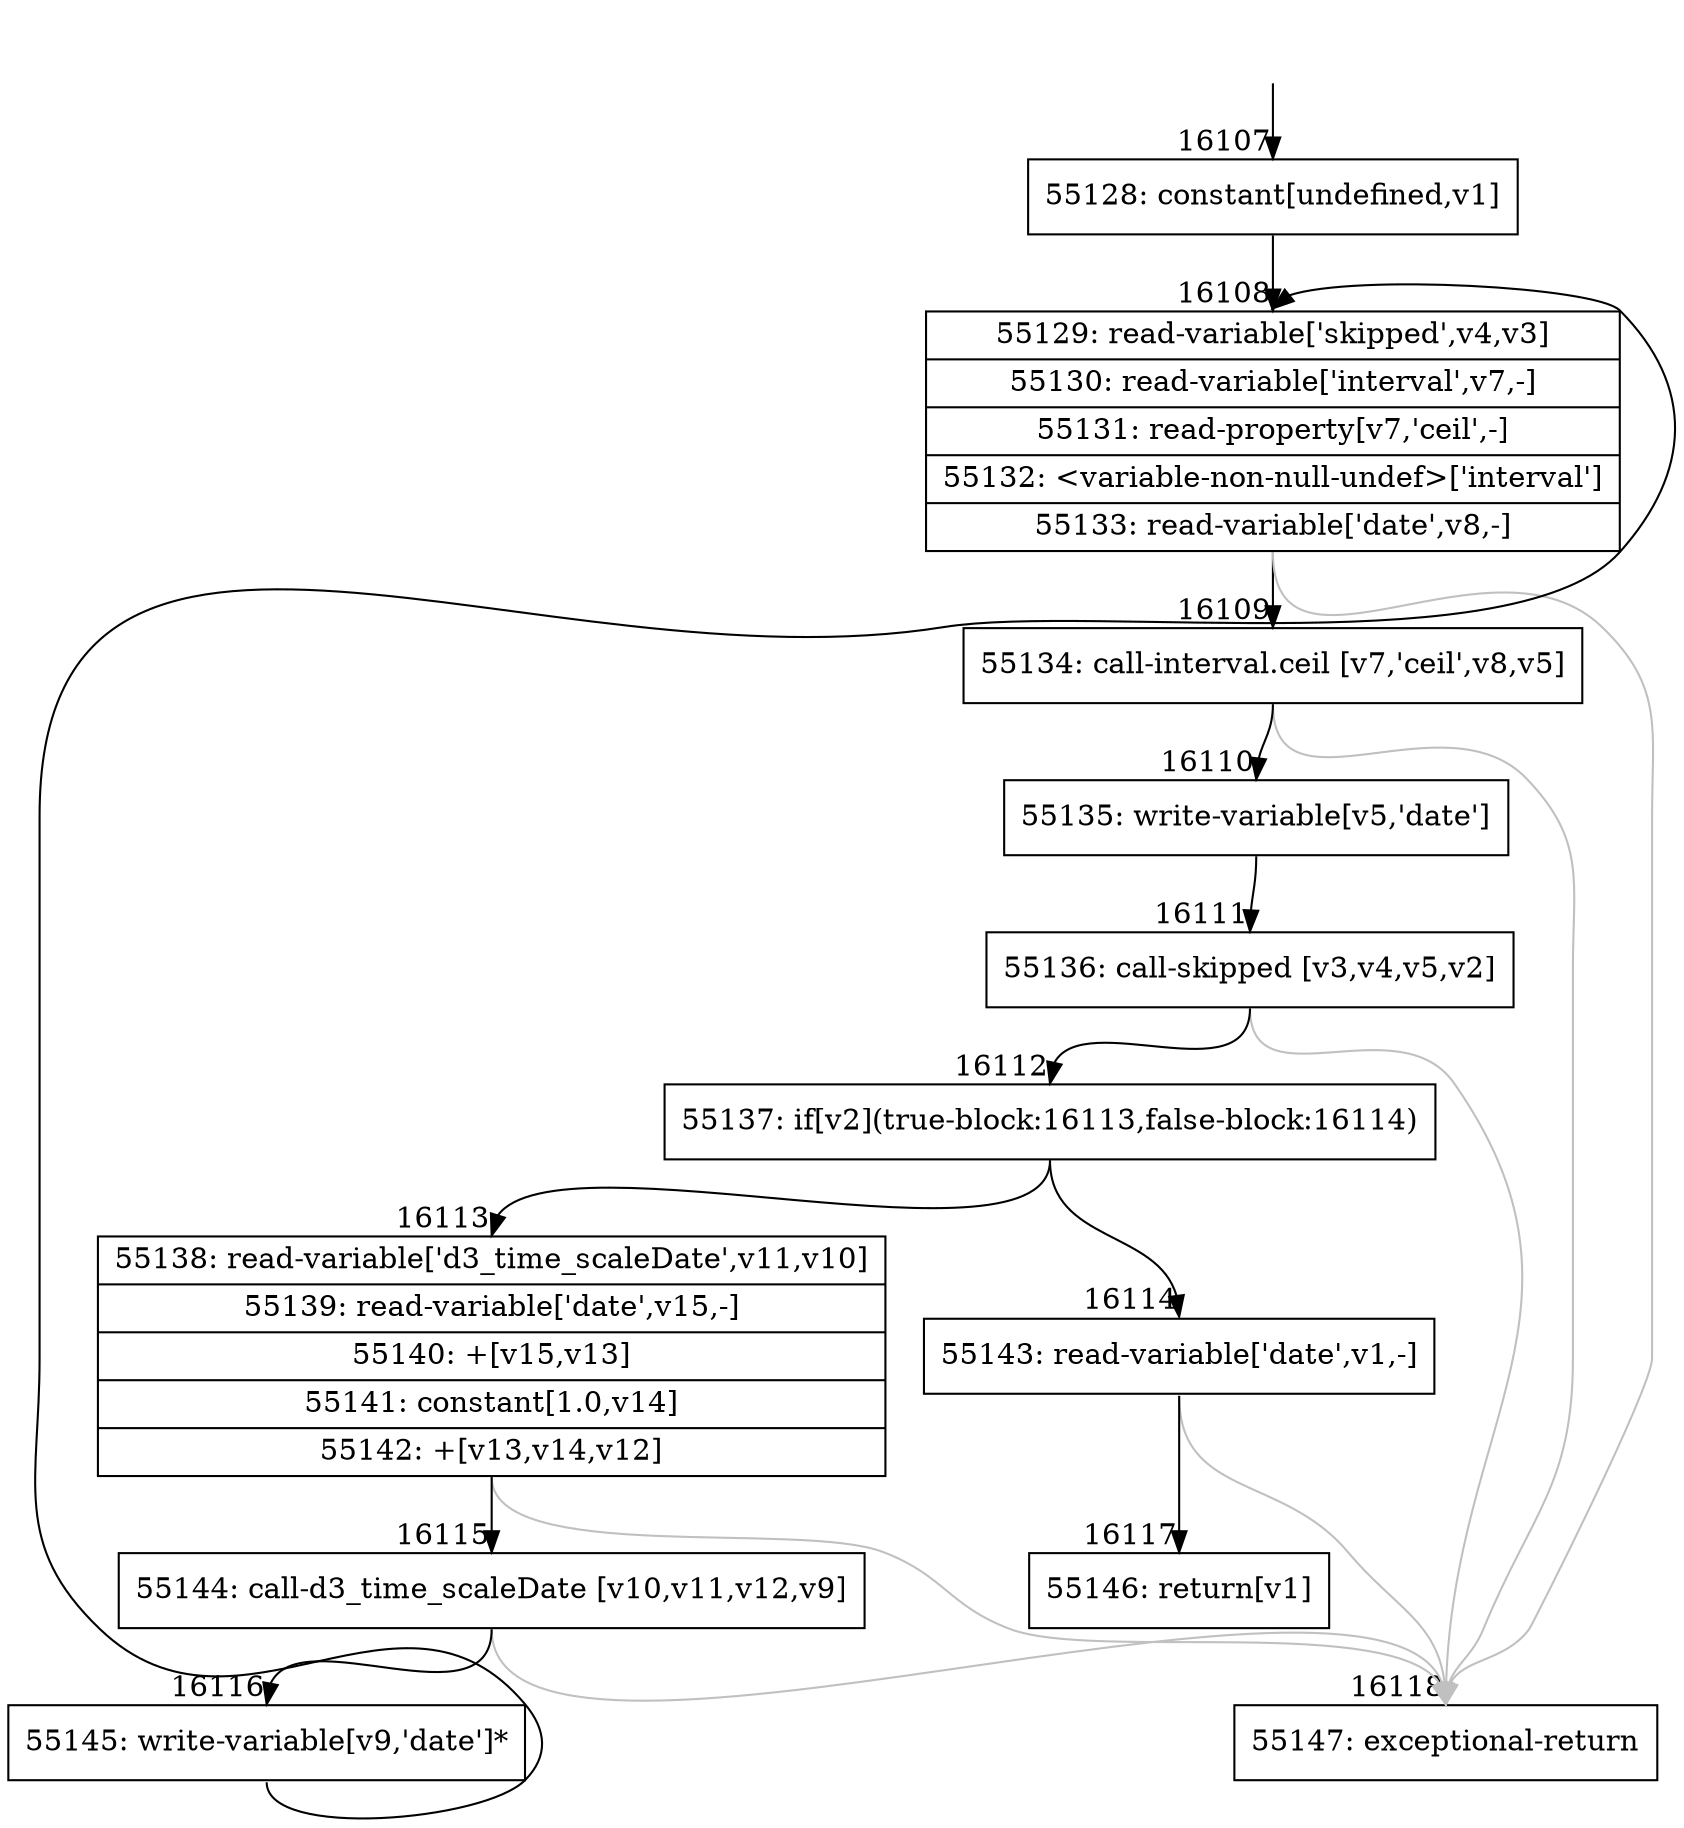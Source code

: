 digraph {
rankdir="TD"
BB_entry1482[shape=none,label=""];
BB_entry1482 -> BB16107 [tailport=s, headport=n, headlabel="    16107"]
BB16107 [shape=record label="{55128: constant[undefined,v1]}" ] 
BB16107 -> BB16108 [tailport=s, headport=n, headlabel="      16108"]
BB16108 [shape=record label="{55129: read-variable['skipped',v4,v3]|55130: read-variable['interval',v7,-]|55131: read-property[v7,'ceil',-]|55132: \<variable-non-null-undef\>['interval']|55133: read-variable['date',v8,-]}" ] 
BB16108 -> BB16109 [tailport=s, headport=n, headlabel="      16109"]
BB16108 -> BB16118 [tailport=s, headport=n, color=gray, headlabel="      16118"]
BB16109 [shape=record label="{55134: call-interval.ceil [v7,'ceil',v8,v5]}" ] 
BB16109 -> BB16110 [tailport=s, headport=n, headlabel="      16110"]
BB16109 -> BB16118 [tailport=s, headport=n, color=gray]
BB16110 [shape=record label="{55135: write-variable[v5,'date']}" ] 
BB16110 -> BB16111 [tailport=s, headport=n, headlabel="      16111"]
BB16111 [shape=record label="{55136: call-skipped [v3,v4,v5,v2]}" ] 
BB16111 -> BB16112 [tailport=s, headport=n, headlabel="      16112"]
BB16111 -> BB16118 [tailport=s, headport=n, color=gray]
BB16112 [shape=record label="{55137: if[v2](true-block:16113,false-block:16114)}" ] 
BB16112 -> BB16113 [tailport=s, headport=n, headlabel="      16113"]
BB16112 -> BB16114 [tailport=s, headport=n, headlabel="      16114"]
BB16113 [shape=record label="{55138: read-variable['d3_time_scaleDate',v11,v10]|55139: read-variable['date',v15,-]|55140: +[v15,v13]|55141: constant[1.0,v14]|55142: +[v13,v14,v12]}" ] 
BB16113 -> BB16115 [tailport=s, headport=n, headlabel="      16115"]
BB16113 -> BB16118 [tailport=s, headport=n, color=gray]
BB16114 [shape=record label="{55143: read-variable['date',v1,-]}" ] 
BB16114 -> BB16117 [tailport=s, headport=n, headlabel="      16117"]
BB16114 -> BB16118 [tailport=s, headport=n, color=gray]
BB16115 [shape=record label="{55144: call-d3_time_scaleDate [v10,v11,v12,v9]}" ] 
BB16115 -> BB16116 [tailport=s, headport=n, headlabel="      16116"]
BB16115 -> BB16118 [tailport=s, headport=n, color=gray]
BB16116 [shape=record label="{55145: write-variable[v9,'date']*}" ] 
BB16116 -> BB16108 [tailport=s, headport=n]
BB16117 [shape=record label="{55146: return[v1]}" ] 
BB16118 [shape=record label="{55147: exceptional-return}" ] 
//#$~ 9410
}
